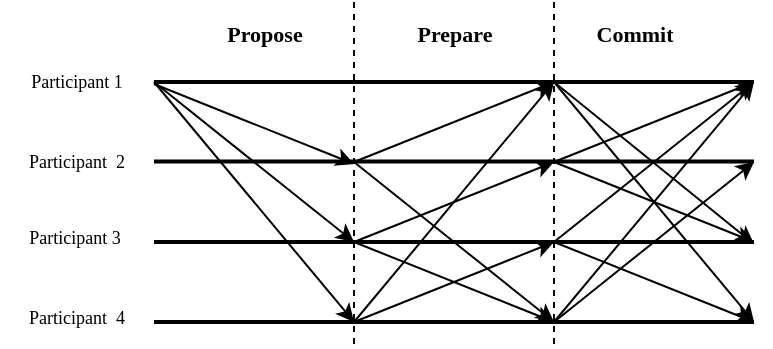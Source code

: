 <mxfile version="26.2.14">
  <diagram id="Y8eSTyjnNwDpUIpfLyvQ" name="Page-1">
    <mxGraphModel dx="815" dy="425" grid="0" gridSize="10" guides="1" tooltips="1" connect="1" arrows="1" fold="1" page="1" pageScale="1" pageWidth="850" pageHeight="1100" math="0" shadow="0">
      <root>
        <mxCell id="0" />
        <mxCell id="1" parent="0" />
        <mxCell id="6" value="" style="endArrow=none;dashed=1;html=1;rounded=0;strokeWidth=1;fontFamily=Comic Sans MS;fontSize=8;" parent="1" edge="1">
          <mxGeometry width="50" height="50" relative="1" as="geometry">
            <mxPoint x="340" y="251" as="sourcePoint" />
            <mxPoint x="340" y="80" as="targetPoint" />
          </mxGeometry>
        </mxCell>
        <mxCell id="7" value="" style="endArrow=none;dashed=1;html=1;rounded=0;strokeWidth=1;fontFamily=Comic Sans MS;fontSize=8;" parent="1" edge="1">
          <mxGeometry width="50" height="50" relative="1" as="geometry">
            <mxPoint x="440" y="251" as="sourcePoint" />
            <mxPoint x="440" y="80" as="targetPoint" />
          </mxGeometry>
        </mxCell>
        <mxCell id="8" value="Participant 1" style="text;html=1;align=center;verticalAlign=middle;resizable=0;points=[];autosize=1;strokeColor=none;fillColor=none;fontFamily=Comic Sans MS;fontStyle=0;fontSize=9;" parent="1" vertex="1">
          <mxGeometry x="165" y="108" width="71" height="23" as="geometry" />
        </mxCell>
        <mxCell id="9" value="Participant&amp;nbsp;&amp;nbsp;2" style="text;html=1;align=center;verticalAlign=middle;resizable=0;points=[];autosize=1;strokeColor=none;fillColor=none;fontFamily=Comic Sans MS;fontStyle=0;fontSize=9;" parent="1" vertex="1">
          <mxGeometry x="163" y="148" width="75" height="23" as="geometry" />
        </mxCell>
        <mxCell id="10" value="Participant&amp;nbsp;3" style="text;html=1;align=center;verticalAlign=middle;resizable=0;points=[];autosize=1;strokeColor=none;fillColor=none;fontFamily=Comic Sans MS;fontStyle=0;fontSize=9;" parent="1" vertex="1">
          <mxGeometry x="164" y="186" width="72" height="23" as="geometry" />
        </mxCell>
        <mxCell id="11" value="Participant&amp;nbsp;&amp;nbsp;4" style="text;html=1;align=center;verticalAlign=middle;resizable=0;points=[];autosize=1;strokeColor=none;fillColor=none;fontFamily=Comic Sans MS;fontStyle=0;fontSize=9;" parent="1" vertex="1">
          <mxGeometry x="163" y="226" width="75" height="23" as="geometry" />
        </mxCell>
        <mxCell id="66" value="" style="endArrow=none;html=1;rounded=0;strokeWidth=2;startArrow=none;startFill=0;strokeColor=default;fontFamily=Comic Sans MS;fontSize=11;" parent="1" edge="1">
          <mxGeometry width="50" height="50" relative="1" as="geometry">
            <mxPoint x="240" y="120" as="sourcePoint" />
            <mxPoint x="540" y="120" as="targetPoint" />
          </mxGeometry>
        </mxCell>
        <mxCell id="67" value="" style="endArrow=none;html=1;rounded=0;strokeWidth=2;startArrow=none;startFill=0;strokeColor=default;fontFamily=Comic Sans MS;fontSize=8;" parent="1" edge="1">
          <mxGeometry width="50" height="50" relative="1" as="geometry">
            <mxPoint x="240" y="159.71" as="sourcePoint" />
            <mxPoint x="540" y="159.71" as="targetPoint" />
          </mxGeometry>
        </mxCell>
        <mxCell id="68" value="" style="endArrow=none;html=1;rounded=0;strokeWidth=2;startArrow=none;startFill=0;strokeColor=default;fontFamily=Comic Sans MS;fontSize=8;" parent="1" edge="1">
          <mxGeometry width="50" height="50" relative="1" as="geometry">
            <mxPoint x="240" y="200" as="sourcePoint" />
            <mxPoint x="540" y="200" as="targetPoint" />
          </mxGeometry>
        </mxCell>
        <mxCell id="69" value="" style="endArrow=none;html=1;rounded=0;strokeWidth=2;startArrow=none;startFill=0;strokeColor=default;fontFamily=Comic Sans MS;fontSize=8;" parent="1" edge="1">
          <mxGeometry width="50" height="50" relative="1" as="geometry">
            <mxPoint x="240" y="240" as="sourcePoint" />
            <mxPoint x="540" y="240" as="targetPoint" />
          </mxGeometry>
        </mxCell>
        <mxCell id="71" value="" style="endArrow=classic;html=1;rounded=0;fillColor=#dae8fc;strokeColor=default;startArrow=none;startFill=0;fontFamily=Comic Sans MS;fontSize=8;" parent="1" edge="1">
          <mxGeometry width="50" height="50" relative="1" as="geometry">
            <mxPoint x="240" y="121" as="sourcePoint" />
            <mxPoint x="340" y="161" as="targetPoint" />
          </mxGeometry>
        </mxCell>
        <mxCell id="72" value="" style="endArrow=classic;html=1;rounded=0;fillColor=#dae8fc;strokeColor=default;startArrow=none;startFill=0;fontFamily=Comic Sans MS;fontSize=8;" parent="1" edge="1">
          <mxGeometry width="50" height="50" relative="1" as="geometry">
            <mxPoint x="240" y="120" as="sourcePoint" />
            <mxPoint x="340" y="200" as="targetPoint" />
          </mxGeometry>
        </mxCell>
        <mxCell id="73" value="" style="endArrow=classic;html=1;rounded=0;fillColor=#dae8fc;strokeColor=default;startArrow=none;startFill=0;fontFamily=Comic Sans MS;fontSize=8;" parent="1" edge="1">
          <mxGeometry width="50" height="50" relative="1" as="geometry">
            <mxPoint x="240" y="120" as="sourcePoint" />
            <mxPoint x="340" y="240" as="targetPoint" />
          </mxGeometry>
        </mxCell>
        <mxCell id="77" value="Propose" style="text;html=1;align=center;verticalAlign=middle;resizable=0;points=[];autosize=1;strokeColor=none;fillColor=none;fontFamily=Comic Sans MS;fontSize=11;fontStyle=1" parent="1" vertex="1">
          <mxGeometry x="266" y="83" width="58" height="25" as="geometry" />
        </mxCell>
        <mxCell id="78" value="Prepare" style="text;html=1;align=center;verticalAlign=middle;resizable=0;points=[];autosize=1;strokeColor=none;fillColor=none;fontFamily=Comic Sans MS;fontSize=11;fontStyle=1" parent="1" vertex="1">
          <mxGeometry x="361" y="83" width="58" height="25" as="geometry" />
        </mxCell>
        <mxCell id="79" value="Commit" style="text;html=1;align=center;verticalAlign=middle;resizable=0;points=[];autosize=1;strokeColor=none;fillColor=none;fontFamily=Comic Sans MS;fontSize=11;fontStyle=1" parent="1" vertex="1">
          <mxGeometry x="452" y="83" width="56" height="25" as="geometry" />
        </mxCell>
        <mxCell id="82" value="" style="endArrow=classic;html=1;rounded=0;fillColor=#dae8fc;strokeColor=default;startArrow=none;startFill=0;fontFamily=Comic Sans MS;fontSize=8;" parent="1" edge="1">
          <mxGeometry width="50" height="50" relative="1" as="geometry">
            <mxPoint x="340" y="160" as="sourcePoint" />
            <mxPoint x="440" y="120" as="targetPoint" />
          </mxGeometry>
        </mxCell>
        <mxCell id="83" value="" style="endArrow=classic;html=1;rounded=0;fillColor=#dae8fc;strokeColor=default;startArrow=none;startFill=0;fontFamily=Comic Sans MS;fontSize=8;" parent="1" edge="1">
          <mxGeometry width="50" height="50" relative="1" as="geometry">
            <mxPoint x="340" y="160" as="sourcePoint" />
            <mxPoint x="440" y="240" as="targetPoint" />
          </mxGeometry>
        </mxCell>
        <mxCell id="84" value="" style="endArrow=classic;html=1;rounded=0;fillColor=#dae8fc;strokeColor=default;startArrow=none;startFill=0;fontFamily=Comic Sans MS;fontSize=8;" parent="1" edge="1">
          <mxGeometry width="50" height="50" relative="1" as="geometry">
            <mxPoint x="340" y="240" as="sourcePoint" />
            <mxPoint x="440" y="200" as="targetPoint" />
          </mxGeometry>
        </mxCell>
        <mxCell id="85" value="" style="endArrow=classic;html=1;rounded=0;fillColor=#dae8fc;strokeColor=default;startArrow=none;startFill=0;fontFamily=Comic Sans MS;fontSize=8;" parent="1" edge="1">
          <mxGeometry width="50" height="50" relative="1" as="geometry">
            <mxPoint x="340" y="240" as="sourcePoint" />
            <mxPoint x="440" y="120" as="targetPoint" />
          </mxGeometry>
        </mxCell>
        <mxCell id="86" value="" style="endArrow=classic;html=1;rounded=0;fillColor=#dae8fc;strokeColor=default;startArrow=none;startFill=0;fontFamily=Comic Sans MS;fontSize=8;" parent="1" edge="1">
          <mxGeometry width="50" height="50" relative="1" as="geometry">
            <mxPoint x="340" y="200" as="sourcePoint" />
            <mxPoint x="440" y="160" as="targetPoint" />
          </mxGeometry>
        </mxCell>
        <mxCell id="87" value="" style="endArrow=classic;html=1;rounded=0;fillColor=#dae8fc;strokeColor=default;startArrow=none;startFill=0;fontFamily=Comic Sans MS;fontSize=8;" parent="1" edge="1">
          <mxGeometry width="50" height="50" relative="1" as="geometry">
            <mxPoint x="340" y="200" as="sourcePoint" />
            <mxPoint x="440" y="240" as="targetPoint" />
          </mxGeometry>
        </mxCell>
        <mxCell id="88" value="" style="endArrow=classic;html=1;rounded=0;fillColor=#dae8fc;strokeColor=default;startArrow=none;startFill=0;fontFamily=Comic Sans MS;fontSize=8;" parent="1" edge="1">
          <mxGeometry width="50" height="50" relative="1" as="geometry">
            <mxPoint x="440" y="120" as="sourcePoint" />
            <mxPoint x="540" y="240" as="targetPoint" />
          </mxGeometry>
        </mxCell>
        <mxCell id="89" value="" style="endArrow=classic;html=1;rounded=0;fillColor=#dae8fc;strokeColor=default;startArrow=none;startFill=0;fontFamily=Comic Sans MS;fontSize=8;" parent="1" edge="1">
          <mxGeometry width="50" height="50" relative="1" as="geometry">
            <mxPoint x="440" y="120" as="sourcePoint" />
            <mxPoint x="540" y="201" as="targetPoint" />
          </mxGeometry>
        </mxCell>
        <mxCell id="90" value="" style="endArrow=classic;html=1;rounded=0;fillColor=#dae8fc;strokeColor=default;startArrow=none;startFill=0;fontFamily=Comic Sans MS;fontSize=8;" parent="1" edge="1">
          <mxGeometry width="50" height="50" relative="1" as="geometry">
            <mxPoint x="440" y="160" as="sourcePoint" />
            <mxPoint x="540" y="120" as="targetPoint" />
          </mxGeometry>
        </mxCell>
        <mxCell id="91" value="" style="endArrow=classic;html=1;rounded=0;fillColor=#dae8fc;strokeColor=default;startArrow=none;startFill=0;fontFamily=Comic Sans MS;fontSize=8;" parent="1" edge="1">
          <mxGeometry width="50" height="50" relative="1" as="geometry">
            <mxPoint x="440" y="160" as="sourcePoint" />
            <mxPoint x="540" y="200" as="targetPoint" />
          </mxGeometry>
        </mxCell>
        <mxCell id="92" value="" style="endArrow=classic;html=1;rounded=0;fillColor=#dae8fc;strokeColor=default;startArrow=none;startFill=0;fontFamily=Comic Sans MS;fontSize=8;" parent="1" edge="1">
          <mxGeometry width="50" height="50" relative="1" as="geometry">
            <mxPoint x="440" y="200" as="sourcePoint" />
            <mxPoint x="540" y="120" as="targetPoint" />
          </mxGeometry>
        </mxCell>
        <mxCell id="93" value="" style="endArrow=classic;html=1;rounded=0;fillColor=#dae8fc;strokeColor=default;startArrow=none;startFill=0;fontFamily=Comic Sans MS;fontSize=8;" parent="1" edge="1">
          <mxGeometry width="50" height="50" relative="1" as="geometry">
            <mxPoint x="440" y="200" as="sourcePoint" />
            <mxPoint x="540" y="240" as="targetPoint" />
          </mxGeometry>
        </mxCell>
        <mxCell id="94" value="" style="endArrow=classic;html=1;rounded=0;fillColor=#dae8fc;strokeColor=default;startArrow=none;startFill=0;fontFamily=Comic Sans MS;fontSize=8;" parent="1" edge="1">
          <mxGeometry width="50" height="50" relative="1" as="geometry">
            <mxPoint x="440" y="240" as="sourcePoint" />
            <mxPoint x="540" y="160" as="targetPoint" />
          </mxGeometry>
        </mxCell>
        <mxCell id="95" value="" style="endArrow=classic;html=1;rounded=0;fillColor=#dae8fc;strokeColor=default;startArrow=none;startFill=0;fontFamily=Comic Sans MS;fontSize=8;" parent="1" edge="1">
          <mxGeometry width="50" height="50" relative="1" as="geometry">
            <mxPoint x="440" y="240" as="sourcePoint" />
            <mxPoint x="540" y="120" as="targetPoint" />
          </mxGeometry>
        </mxCell>
      </root>
    </mxGraphModel>
  </diagram>
</mxfile>
